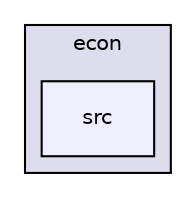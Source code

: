 digraph "src" {
  compound=true
  node [ fontsize="10", fontname="Helvetica"];
  edge [ labelfontsize="10", labelfontname="Helvetica"];
  subgraph clusterdir_0262ec4200554973a27bb2e26be364bc {
    graph [ bgcolor="#ddddee", pencolor="black", label="econ" fontname="Helvetica", fontsize="10", URL="dir_0262ec4200554973a27bb2e26be364bc.html"]
  dir_bbd761553fe1ca0635783f1ad15acdce [shape=box, label="src", style="filled", fillcolor="#eeeeff", pencolor="black", URL="dir_bbd761553fe1ca0635783f1ad15acdce.html"];
  }
}
